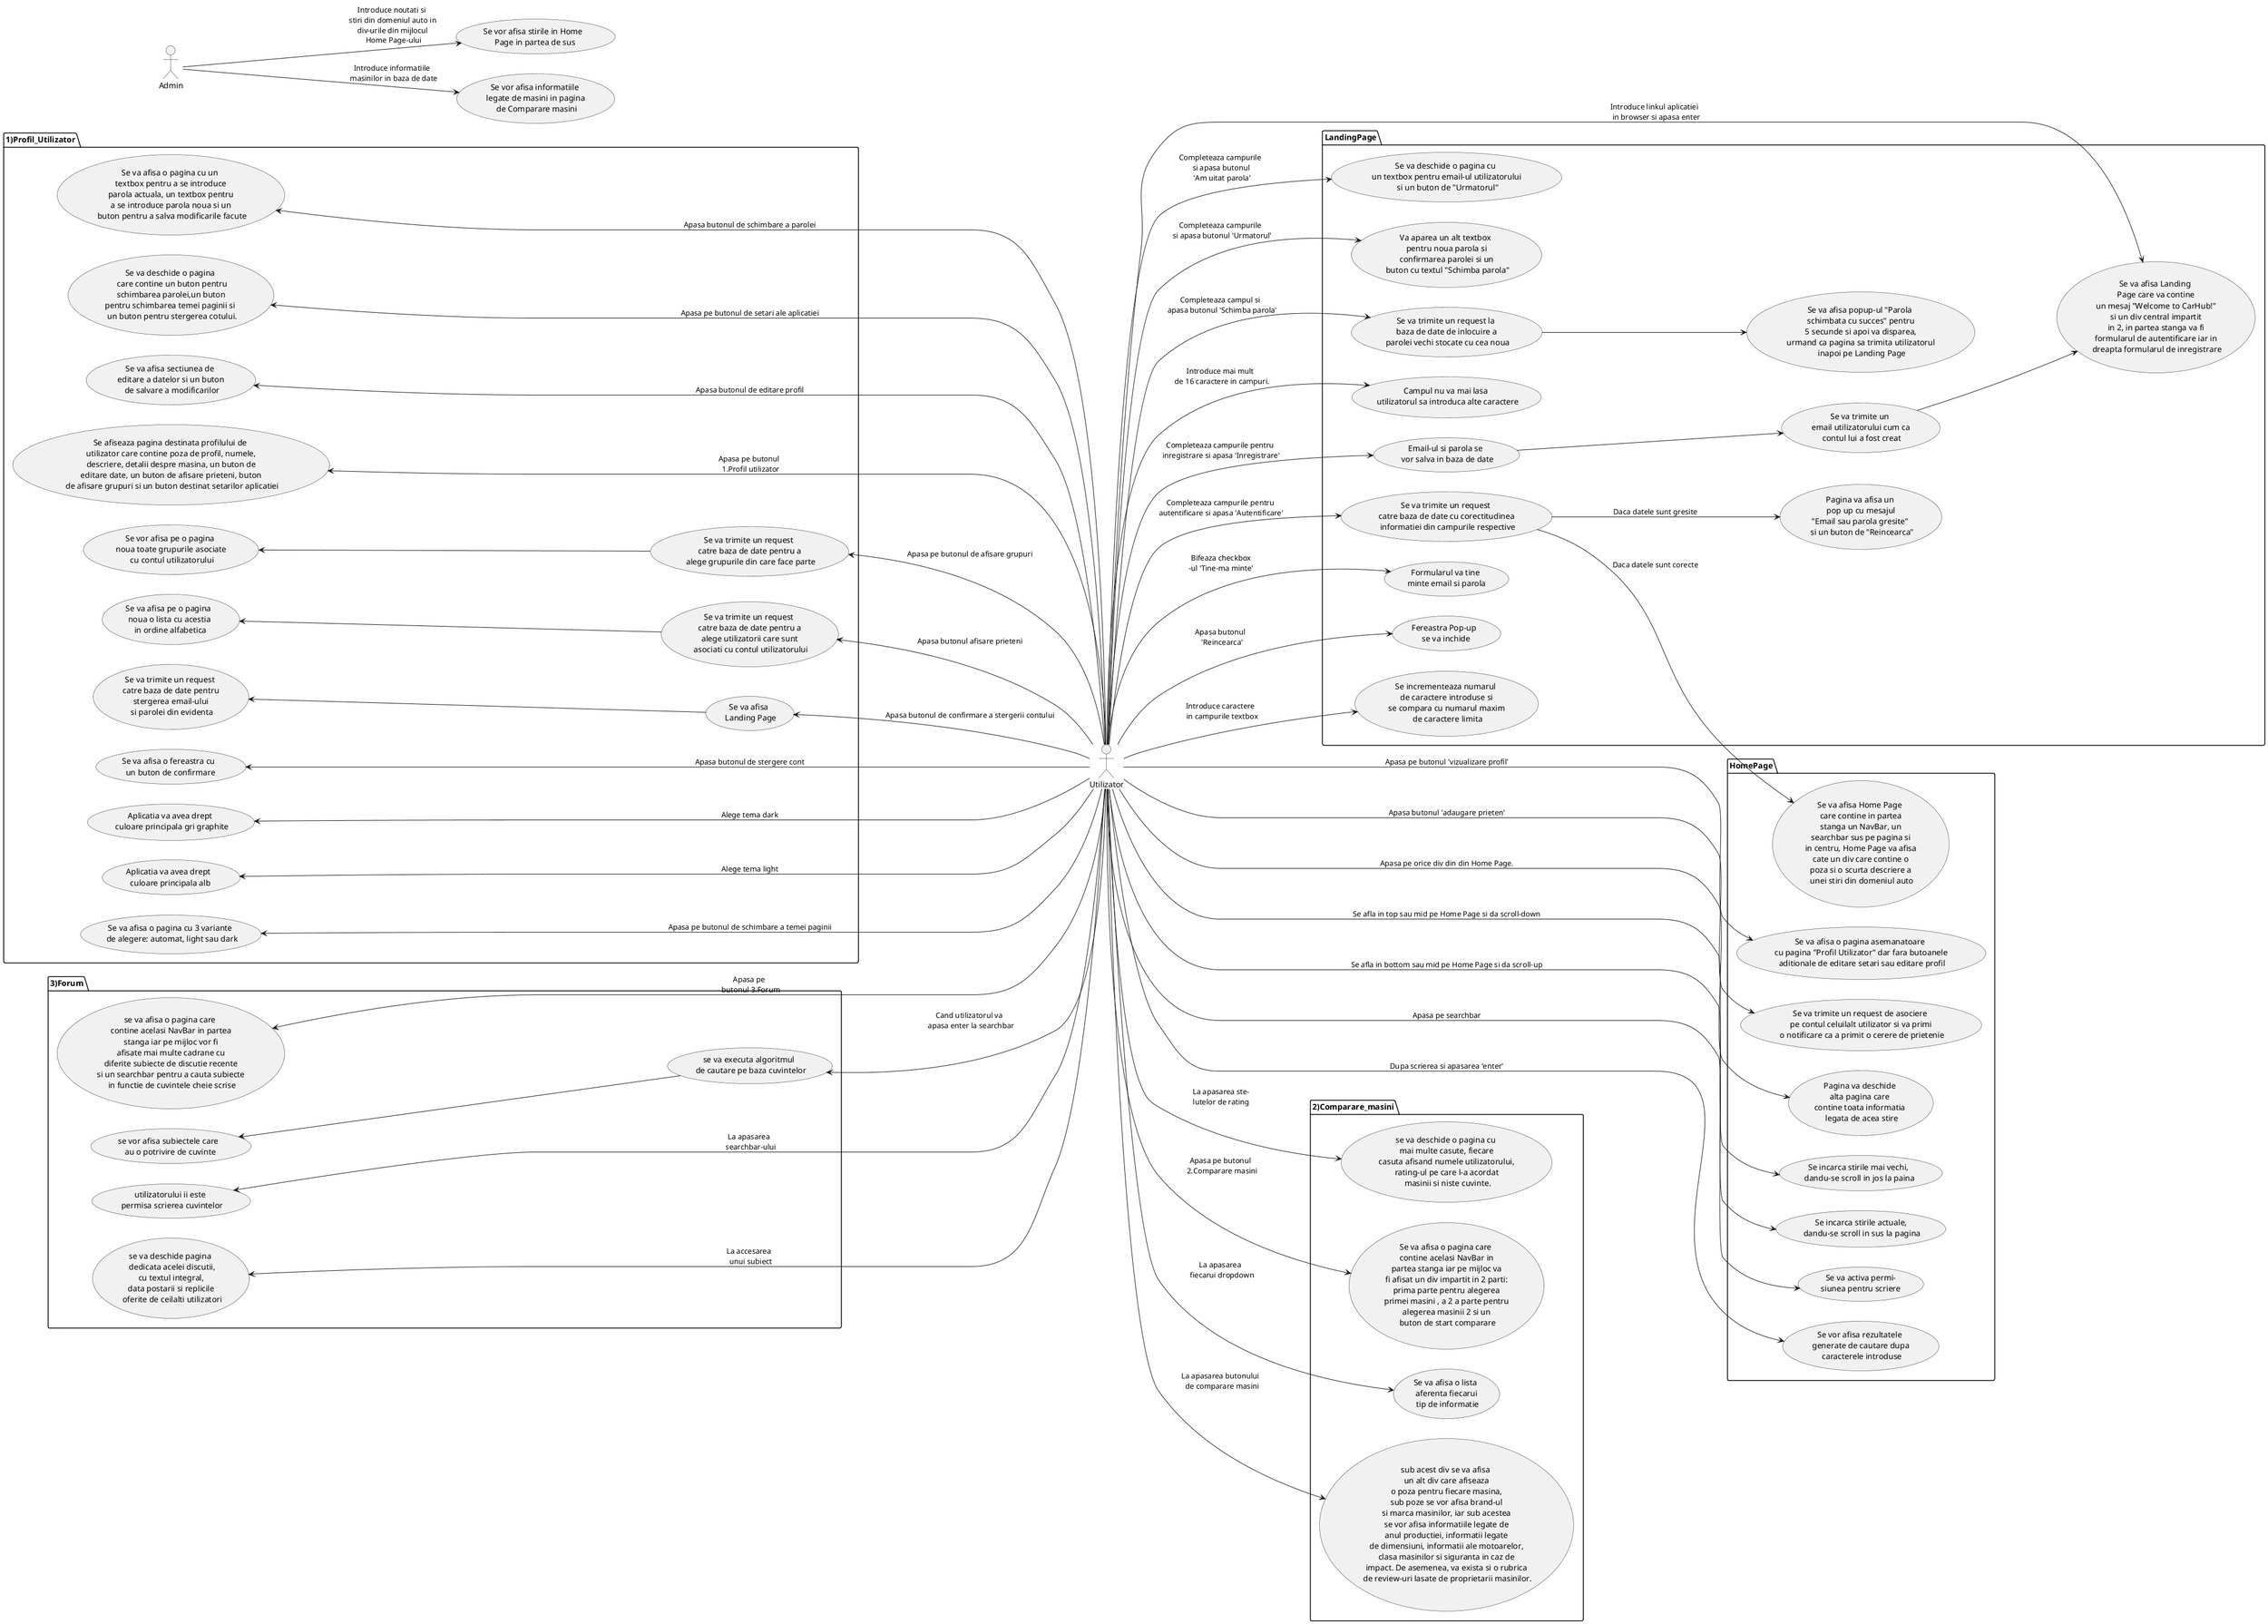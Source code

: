 @startuml
'https://plantuml.com/use-case-diagram
left to right direction
actor Utilizator as u

package LandingPage {
    usecase "Se va afisa Landing \n Page care va contine \n un mesaj "Welcome to CarHub!" \n si un div central impartit \n in 2, in partea stanga va fi \n formularul de autentificare iar in \n dreapta formularul de inregistrare" as UC20
    usecase "Campul nu va mai lasa \n utilizatorul sa introduca alte caractere" as UC21
    usecase "Email-ul si parola se \n vor salva in baza de date" as UC22
    usecase "Se va trimite un request \n catre baza de date cu corectitudinea \n informatiei din campurile respective" as UC23
    usecase "Formularul va tine \nminte email si parola" as UC24
    usecase "Pagina va afisa un \n pop up cu mesajul \n"Email sau parola gresite" \n si un buton de "Reincearca"" as UC25
    usecase "Fereastra Pop-up \n se va inchide" as UC26
    usecase "Se va trimite un \n email utilizatorului cum ca \n contul lui a fost creat" as UC36
    usecase "Se incrementeaza numarul \n de caractere introduse si \n se compara cu numarul maxim \n de caractere limita" as UC37
    usecase "Se va deschide o pagina cu \n un textbox pentru email-ul utilizatorului \n si un buton de "Urmatorul"" as UC38
    usecase "Va aparea un alt textbox \n pentru noua parola si \n confirmarea parolei si un \n buton cu textul "Schimba parola"" as UC39
    usecase "Se va trimite un request la \n baza de date de inlocuire a \n parolei vechi stocate cu cea noua" as UC40
    usecase "Se va afisa popup-ul "Parola \n schimbata cu succes" pentru \n 5 secunde si apoi va disparea, \n urmand ca pagina sa trimita utilizatorul \n inapoi pe Landing Page" as UC41
}

package HomePage {
    usecase "Se va afisa Home Page \n care contine in partea \n stanga un NavBar, un \n searchbar sus pe pagina si \n in centru, Home Page va afisa \n cate un div care contine o \n poza si o scurta descriere a \n unei stiri din domeniul auto" as UC15
    usecase "Pagina va deschide \nalta pagina care \ncontine toata informatia \n legata de acea stire" as UC17
    usecase "Se incarca stirile mai vechi, \ndandu-se scroll in jos la paina" as UC18
    usecase "Se incarca stirile actuale,\n dandu-se scroll in sus la pagina" as UC19
    usecase "Se va activa permi-\nsiunea pentru scriere" as UC42
    usecase "Se vor afisa rezultatele \n generate de cautare dupa \n caracterele introduse" as UC43
    usecase "Se va afisa o pagina asemanatoare \n cu pagina "Profil Utilizator" dar fara butoanele \n aditionale de editare setari sau editare profil" as UC44
    usecase "Se va trimite un request de asociere \n pe contul celuilalt utilizator si va primi \n o notificare ca a primit o cerere de prietenie" as UC45
}

package 1)Profil_Utilizator {
    usecase "Se afiseaza pagina destinata profilului de \n utilizator care contine poza de profil, numele, \n descriere, detalii despre masina, un buton de \n editare date, un buton de afisare prieteni, buton \n de afisare grupuri si un buton destinat setarilor aplicatiei" as UC1
    usecase "Se va afisa sectiunea de \n editare a datelor si un buton \n de salvare a modificarilor" as UC2
    usecase "Se va trimite un request \n catre baza de date pentru a \n alege utilizatorii care sunt \n asociati cu contul utilizatorului" as UC3
    usecase "Se va afisa pe o pagina \n noua o lista cu acestia \n in ordine alfabetica" as UC4
    usecase "Se va trimite un request \n catre baza de date pentru a \n alege grupurile din care face parte" as UC5
    usecase "Se vor afisa pe o pagina \n noua toate grupurile asociate \n cu contul utilizatorului" as UC6
    usecase "Se va deschide o pagina \n care contine un buton pentru\n schimbarea parolei,un buton \n pentru schimbarea temei paginii si  \n un buton pentru stergerea cotului." as UC7
    usecase "Se va afisa o pagina cu un \n textbox pentru a se introduce \n parola actuala, un textbox pentru \n a se introduce parola noua si un \n buton pentru a salva modificarile facute" as UC8
    usecase "Se va afisa o pagina cu 3 variante \n de alegere: automat, light sau dark" as UC9
    usecase "Aplicatia va avea drept \n culoare principala alb" as UC10
    usecase "Aplicatia va avea drept \n culoare principala gri graphite" as UC11
    usecase "Se va afisa o fereastra cu \n un buton de confirmare" as UC12
    usecase "Se va afisa \n Landing Page" as UC13
    usecase "Se va trimite un request \n catre baza de date pentru \n stergerea email-ului \n si parolei din evidenta" as UC14
}

package 2)Comparare_masini {
    usecase "Se va afisa o pagina care \n contine acelasi NavBar in \n partea stanga iar pe mijloc va \n fi afisat un div impartit in 2 parti: \n prima parte pentru alegerea \n primei masini , a 2 a parte pentru \n alegerea masinii 2 si un \n buton de start comparare" as UC27
    usecase "Se va afisa o lista \n aferenta fiecarui \n tip de informatie" as UC28
    usecase "sub acest div se va afisa \n un alt div care afiseaza \n o poza pentru fiecare masina, \n sub poze se vor afisa brand-ul \n si marca masinilor, iar sub acestea \n se vor afisa informatiile legate de \n anul productiei, informatii legate \n de dimensiuni, informatii ale motoarelor, \n clasa masinilor si siguranta in caz de \n impact. De asemenea, va exista si o rubrica \n de review-uri lasate de proprietarii masinilor." as UC29
    usecase "se va deschide o pagina cu \n mai multe casute, fiecare \n casuta afisand numele utilizatorului, \n rating-ul pe care l-a acordat \n masinii si niste cuvinte." as UC30
}

package 3)Forum {
    usecase "se va afisa o pagina care \n contine acelasi NavBar in partea \n stanga iar pe mijloc vor fi \n afisate mai multe cadrane cu \n diferite subiecte de discutie recente \n si un searchbar pentru a cauta subiecte \n in functie de cuvintele cheie scrise" as UC31
    usecase "se va deschide pagina \n dedicata acelei discutii,\n cu textul integral, \n data postarii si replicile \n oferite de ceilalti utilizatori" as UC32
    usecase "utilizatorului ii este \n permisa scrierea cuvintelor" as UC33
    usecase "se va executa algoritmul \n de cautare pe baza cuvintelor" as UC34
    usecase "se vor afisa subiectele care \n au o potrivire de cuvinte" as UC35
}

'Landing Page
u -down--> UC20: Introduce linkul aplicatiei \n in browser si apasa enter
u -down--> UC22:Completeaza campurile pentru \ninregistrare si apasa 'Inregistrare'
u -down--> UC21:Introduce mai mult \n de 16 caractere in campuri.
UC22 -down--> UC36
UC36 -down-->UC20
u -down--> UC23:Completeaza campurile pentru \nautentificare si apasa 'Autentificare'
u -down--> UC24:Bifeaza checkbox\n-ul 'Tine-ma minte'
UC23 -down--> UC25:Daca datele sunt gresite
UC23 -down--> UC15:Daca datele sunt corecte
u -down-->UC26:Apasa butonul \n 'Reincearca'
u -down-->UC37:Introduce caractere \n in campurile textbox
u -down-->UC38:Completeaza campurile \n si apasa butonul \n 'Am uitat parola'
u -down-->UC39:Completeaza campurile \n si apasa butonul 'Urmatorul'
u -down-->UC40:Completeaza campul si \n apasa butonul 'Schimba parola'
UC40 -down-->UC41


:Admin: --> (Se vor afisa stirile in Home \n Page in partea de sus):Introduce noutati si \n stiri din domeniul auto in \n div-urile din mijlocul \n Home Page-ului
:Admin: --> (Se vor afisa informatiile \n legate de masini in pagina \n de Comparare masini):Introduce informatiile \n masinilor in baza de date


'Home Page
u -down--> UC17:Apasa pe orice div din din Home Page.
u -down--> UC18:Se afla in top sau mid pe Home Page si da scroll-down
u -down--> UC19:Se afla in bottom sau mid pe Home Page si da scroll-up
u -down--> UC42:Apasa pe searchbar
u -down--> UC43:Dupa scrierea si apasarea 'enter'
u -down--> UC44:Apasa pe butonul 'vizualizare profil'
u -down--> UC45:Apasa butonul 'adaugare prieten'


'Profil Utilizator
u -up--> UC1:Apasa pe butonul \n 1.Profil utilizator
u -up--> UC2:Apasa butonul de editare profil
u -up--> UC3:Apasa butonul afisare prieteni
UC3 -up--> UC4
u -up--> UC5:Apasa pe butonul de afisare grupuri
UC5 -up--> UC6
u -up--> UC7:Apasa pe butonul de setari ale aplicatiei
u -up--> UC8:Apasa butonul de schimbare a parolei
u -up--> UC9:Apasa pe butonul de schimbare a temei paginii
u -up--> UC10:Alege tema light
u -up--> UC11:Alege tema dark
u -up--> UC12:Apasa butonul de stergere cont
u -up--> UC13:Apasa butonul de confirmare a stergerii contului
UC13 -up--> UC14


'Comparare masini
u -down--> UC27:Apasa pe butonul \n 2.Comparare masini
u -down--> UC28:La apasarea \n fiecarui dropdown
u -down--> UC29:La apasarea butonului \n de comparare masini
u -down--> UC30:La apasarea ste-\nlutelor de rating


'Forum
u -up--> UC31:Apasa pe \n butonul 3.Forum
u -up--> UC32:La accesarea \n unui subiect
u -up--> UC33:La apasarea \n searchbar-ului
u -up--> UC34:Cand utilizatorul va \n apasa enter la searchbar
UC34 -up-->UC35


@enduml
'gandeste d.p.d.v al aplicatiei(gandeste cum fac ele in spate)
'scriem si despre resursele web pe care le foloseste(de exemplu:foloseste imaginea din sursa x, ia info din x)
'use case = descrie functionalitate
'use case= caz de utilizare
'gandeste te la actori, daca utilizatorul este cel care face toate actiunile
'actorul este declansatorul